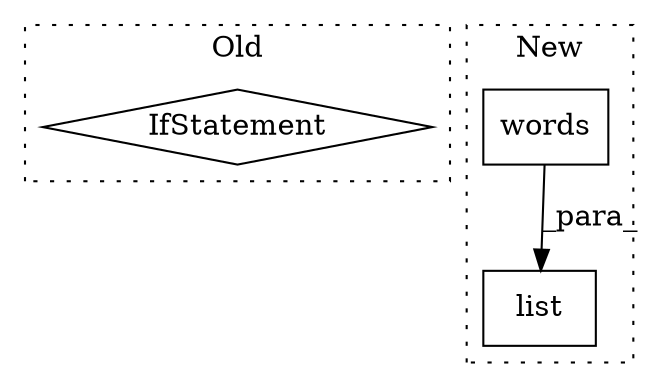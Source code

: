 digraph G {
subgraph cluster0 {
1 [label="IfStatement" a="25" s="2319" l="72" shape="diamond"];
label = "Old";
style="dotted";
}
subgraph cluster1 {
2 [label="words" a="32" s="2101,2123" l="6,1" shape="box"];
3 [label="list" a="32" s="2088,2124" l="5,1" shape="box"];
label = "New";
style="dotted";
}
2 -> 3 [label="_para_"];
}